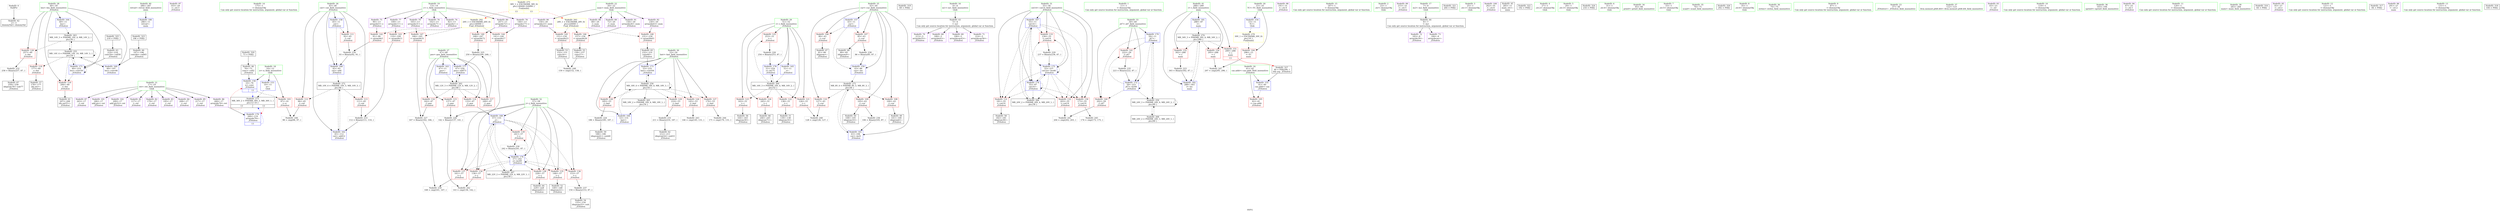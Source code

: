 digraph "SVFG" {
	label="SVFG";

	Node0x55ff92bdfe70 [shape=record,color=grey,label="{NodeID: 0\nNullPtr}"];
	Node0x55ff92bdfe70 -> Node0x55ff92c00ee0[style=solid];
	Node0x55ff92c1bf80 [shape=record,color=black,label="{NodeID: 263\nMR_14V_3 = PHI(MR_14V_4, MR_14V_2, )\npts\{50 \}\n}"];
	Node0x55ff92c1bf80 -> Node0x55ff92c06f10[style=dashed];
	Node0x55ff92c1bf80 -> Node0x55ff92c19780[style=dashed];
	Node0x55ff92c0a030 [shape=record,color=blue,label="{NodeID: 180\n286\<--11\nretval\<--\nmain\n}"];
	Node0x55ff92c01520 [shape=record,color=purple,label="{NodeID: 97\n103\<--29\n\<--.str.3\n_Z5Solvei\n}"];
	Node0x55ff92bff520 [shape=record,color=green,label="{NodeID: 14\n175\<--1\n\<--dummyObj\nCan only get source location for instruction, argument, global var or function.}"];
	Node0x55ff92c02080 [shape=record,color=red,label="{NodeID: 111\n92\<--45\n\<--cnt\n_Z5Solvei\n}"];
	Node0x55ff92c02080 -> Node0x55ff92c0e540[style=solid];
	Node0x55ff92c00260 [shape=record,color=green,label="{NodeID: 28\n49\<--50\nlen\<--len_field_insensitive\n_Z5Solvei\n}"];
	Node0x55ff92c00260 -> Node0x55ff92c06d70[style=solid];
	Node0x55ff92c00260 -> Node0x55ff92c06e40[style=solid];
	Node0x55ff92c00260 -> Node0x55ff92c06f10[style=solid];
	Node0x55ff92c00260 -> Node0x55ff92c09330[style=solid];
	Node0x55ff92c00260 -> Node0x55ff92c09740[style=solid];
	Node0x55ff92c00260 -> Node0x55ff92c098e0[style=solid];
	Node0x55ff92c07320 [shape=record,color=red,label="{NodeID: 125\n253\<--51\n\<--i\n_Z5Solvei\n}"];
	Node0x55ff92c07320 -> Node0x55ff92c0d940[style=solid];
	Node0x55ff92c00ee0 [shape=record,color=black,label="{NodeID: 42\n2\<--3\ndummyVal\<--dummyVal\n}"];
	Node0x55ff92c07e80 [shape=record,color=red,label="{NodeID: 139\n241\<--57\n\<--j\n_Z5Solvei\n}"];
	Node0x55ff92c07e80 -> Node0x55ff92c0df40[style=solid];
	Node0x55ff92c02af0 [shape=record,color=black,label="{NodeID: 56\n164\<--163\nidxprom30\<--\n_Z5Solvei\n}"];
	Node0x55ff92c2fe70 [shape=record,color=black,label="{NodeID: 319\n69 = PHI()\n}"];
	Node0x55ff92c0e840 [shape=record,color=grey,label="{NodeID: 236\n106 = Binary(105, 87, )\n}"];
	Node0x55ff92c0e840 -> Node0x55ff92c090c0[style=solid];
	Node0x55ff92c089e0 [shape=record,color=blue,label="{NodeID: 153\n10\<--11\nn\<--\nGlob }"];
	Node0x55ff92c089e0 -> Node0x55ff92c1f580[style=dashed];
	Node0x55ff92c03650 [shape=record,color=purple,label="{NodeID: 70\n213\<--5\narrayidx55\<--\n_Z5Solvei\n}"];
	Node0x55ff92c095a0 [shape=record,color=blue,label="{NodeID: 167\n55\<--11\ncnt14\<--\n_Z5Solvei\n}"];
	Node0x55ff92c095a0 -> Node0x55ff92c07730[style=dashed];
	Node0x55ff92c095a0 -> Node0x55ff92c07800[style=dashed];
	Node0x55ff92c095a0 -> Node0x55ff92c078d0[style=dashed];
	Node0x55ff92c095a0 -> Node0x55ff92c079a0[style=dashed];
	Node0x55ff92c095a0 -> Node0x55ff92c09b50[style=dashed];
	Node0x55ff92c095a0 -> Node0x55ff92c09c20[style=dashed];
	Node0x55ff92c095a0 -> Node0x55ff92c1ce80[style=dashed];
	Node0x55ff92c041b0 [shape=record,color=purple,label="{NodeID: 84\n208\<--17\n\<--ret\n_Z5Solvei\n}"];
	Node0x55ff92be00d0 [shape=record,color=green,label="{NodeID: 1\n11\<--1\n\<--dummyObj\nCan only get source location for instruction, argument, global var or function.}"];
	Node0x55ff92c1c480 [shape=record,color=black,label="{NodeID: 264\nMR_16V_3 = PHI(MR_16V_4, MR_16V_2, )\npts\{52 \}\n}"];
	Node0x55ff92c1c480 -> Node0x55ff92c06fe0[style=dashed];
	Node0x55ff92c1c480 -> Node0x55ff92c070b0[style=dashed];
	Node0x55ff92c1c480 -> Node0x55ff92c07180[style=dashed];
	Node0x55ff92c1c480 -> Node0x55ff92c07250[style=dashed];
	Node0x55ff92c1c480 -> Node0x55ff92c07320[style=dashed];
	Node0x55ff92c1c480 -> Node0x55ff92c09e90[style=dashed];
	Node0x55ff92c0a100 [shape=record,color=blue,label="{NodeID: 181\n288\<--87\ni\<--\nmain\n}"];
	Node0x55ff92c0a100 -> Node0x55ff92c1fa80[style=dashed];
	Node0x55ff92c015f0 [shape=record,color=purple,label="{NodeID: 98\n191\<--31\n\<--.str.4\n_Z5Solvei\n}"];
	Node0x55ff92bff620 [shape=record,color=green,label="{NodeID: 15\n187\<--1\n\<--dummyObj\nCan only get source location for instruction, argument, global var or function.}"];
	Node0x55ff92c02150 [shape=record,color=red,label="{NodeID: 112\n96\<--45\n\<--cnt\n_Z5Solvei\n}"];
	Node0x55ff92c02150 -> Node0x55ff92c0f740[style=solid];
	Node0x55ff92c00330 [shape=record,color=green,label="{NodeID: 29\n51\<--52\ni\<--i_field_insensitive\n_Z5Solvei\n}"];
	Node0x55ff92c00330 -> Node0x55ff92c06fe0[style=solid];
	Node0x55ff92c00330 -> Node0x55ff92c070b0[style=solid];
	Node0x55ff92c00330 -> Node0x55ff92c07180[style=solid];
	Node0x55ff92c00330 -> Node0x55ff92c07250[style=solid];
	Node0x55ff92c00330 -> Node0x55ff92c07320[style=solid];
	Node0x55ff92c00330 -> Node0x55ff92c09400[style=solid];
	Node0x55ff92c00330 -> Node0x55ff92c09e90[style=solid];
	Node0x55ff92c21900 [shape=record,color=yellow,style=double,label="{NodeID: 292\n26V_1 = ENCHI(MR_26V_0)\npts\{140000 \}\nFun[_Z5Solvei]}"];
	Node0x55ff92c21900 -> Node0x55ff92c080f0[style=dashed];
	Node0x55ff92c21900 -> Node0x55ff92c081c0[style=dashed];
	Node0x55ff92c21900 -> Node0x55ff92c08290[style=dashed];
	Node0x55ff92c21900 -> Node0x55ff92c08500[style=dashed];
	Node0x55ff92c21900 -> Node0x55ff92c086a0[style=dashed];
	Node0x55ff92c073f0 [shape=record,color=red,label="{NodeID: 126\n145\<--53\n\<--last\n_Z5Solvei\n}"];
	Node0x55ff92c073f0 -> Node0x55ff92c0f2c0[style=solid];
	Node0x55ff92c00fe0 [shape=record,color=black,label="{NodeID: 43\n5\<--4\n\<--m1\nCan only get source location for instruction, argument, global var or function.}"];
	Node0x55ff92c00fe0 -> Node0x55ff92c034b0[style=solid];
	Node0x55ff92c00fe0 -> Node0x55ff92c03580[style=solid];
	Node0x55ff92c00fe0 -> Node0x55ff92c03650[style=solid];
	Node0x55ff92c00fe0 -> Node0x55ff92c03720[style=solid];
	Node0x55ff92c0d4c0 [shape=record,color=grey,label="{NodeID: 223\n303 = Binary(302, 87, )\n}"];
	Node0x55ff92c0d4c0 -> Node0x55ff92c0a1d0[style=solid];
	Node0x55ff92c07f50 [shape=record,color=red,label="{NodeID: 140\n202\<--59\n\<--j47\n_Z5Solvei\n}"];
	Node0x55ff92c07f50 -> Node0x55ff92c0efc0[style=solid];
	Node0x55ff92c02bc0 [shape=record,color=black,label="{NodeID: 57\n178\<--177\nidx.ext\<--\n_Z5Solvei\n}"];
	Node0x55ff92c2ff70 [shape=record,color=black,label="{NodeID: 320\n73 = PHI()\n}"];
	Node0x55ff92c2ff70 -> Node0x55ff92c012b0[style=solid];
	Node0x55ff92c0e9c0 [shape=record,color=grey,label="{NodeID: 237\n154 = Binary(153, 87, )\n}"];
	Node0x55ff92c0e9c0 -> Node0x55ff92c02950[style=solid];
	Node0x55ff92c08ae0 [shape=record,color=blue,label="{NodeID: 154\n15\<--11\nTC\<--\nGlob }"];
	Node0x55ff92c08ae0 -> Node0x55ff92c20d70[style=dashed];
	Node0x55ff92c03720 [shape=record,color=purple,label="{NodeID: 71\n214\<--5\narraydecay56\<--\n_Z5Solvei\n}"];
	Node0x55ff92c09670 [shape=record,color=blue,label="{NodeID: 168\n57\<--133\nj\<--\n_Z5Solvei\n}"];
	Node0x55ff92c09670 -> Node0x55ff92c07a70[style=dashed];
	Node0x55ff92c09670 -> Node0x55ff92c07b40[style=dashed];
	Node0x55ff92c09670 -> Node0x55ff92c07c10[style=dashed];
	Node0x55ff92c09670 -> Node0x55ff92c07ce0[style=dashed];
	Node0x55ff92c09670 -> Node0x55ff92c07db0[style=dashed];
	Node0x55ff92c09670 -> Node0x55ff92c07e80[style=dashed];
	Node0x55ff92c09670 -> Node0x55ff92c09cf0[style=dashed];
	Node0x55ff92c09670 -> Node0x55ff92c1d380[style=dashed];
	Node0x55ff92c04280 [shape=record,color=purple,label="{NodeID: 85\n217\<--17\n\<--ret\n_Z5Solvei\n}"];
	Node0x55ff92be30a0 [shape=record,color=green,label="{NodeID: 2\n23\<--1\n.str\<--dummyObj\nGlob }"];
	Node0x55ff92c1c980 [shape=record,color=black,label="{NodeID: 265\nMR_18V_2 = PHI(MR_18V_4, MR_18V_1, )\npts\{54 \}\n}"];
	Node0x55ff92c1c980 -> Node0x55ff92c094d0[style=dashed];
	Node0x55ff92c0a1d0 [shape=record,color=blue,label="{NodeID: 182\n288\<--303\ni\<--inc\nmain\n}"];
	Node0x55ff92c0a1d0 -> Node0x55ff92c1fa80[style=dashed];
	Node0x55ff92c016c0 [shape=record,color=purple,label="{NodeID: 99\n215\<--33\n\<--.str.5\n_Z5Solvei\n}"];
	Node0x55ff92bff720 [shape=record,color=green,label="{NodeID: 16\n4\<--6\nm1\<--m1_field_insensitive\nGlob }"];
	Node0x55ff92bff720 -> Node0x55ff92c00fe0[style=solid];
	Node0x55ff92c20d70 [shape=record,color=yellow,style=double,label="{NodeID: 279\n30V_1 = ENCHI(MR_30V_0)\npts\{16 \}\nFun[main]}"];
	Node0x55ff92c20d70 -> Node0x55ff92c01ad0[style=dashed];
	Node0x55ff92c02220 [shape=record,color=red,label="{NodeID: 113\n111\<--45\n\<--cnt\n_Z5Solvei\n}"];
	Node0x55ff92c02220 -> Node0x55ff92c0e3c0[style=solid];
	Node0x55ff92c00400 [shape=record,color=green,label="{NodeID: 30\n53\<--54\nlast\<--last_field_insensitive\n_Z5Solvei\n}"];
	Node0x55ff92c00400 -> Node0x55ff92c073f0[style=solid];
	Node0x55ff92c00400 -> Node0x55ff92c074c0[style=solid];
	Node0x55ff92c00400 -> Node0x55ff92c07590[style=solid];
	Node0x55ff92c00400 -> Node0x55ff92c07660[style=solid];
	Node0x55ff92c00400 -> Node0x55ff92c094d0[style=solid];
	Node0x55ff92c00400 -> Node0x55ff92c09a80[style=solid];
	Node0x55ff92c219e0 [shape=record,color=yellow,style=double,label="{NodeID: 293\n28V_1 = ENCHI(MR_28V_0)\npts\{220000 \}\nFun[_Z5Solvei]}"];
	Node0x55ff92c219e0 -> Node0x55ff92c08360[style=dashed];
	Node0x55ff92c219e0 -> Node0x55ff92c08430[style=dashed];
	Node0x55ff92c219e0 -> Node0x55ff92c085d0[style=dashed];
	Node0x55ff92c074c0 [shape=record,color=red,label="{NodeID: 127\n170\<--53\n\<--last\n_Z5Solvei\n}"];
	Node0x55ff92c074c0 -> Node0x55ff92c0f440[style=solid];
	Node0x55ff92c010e0 [shape=record,color=black,label="{NodeID: 44\n8\<--7\n\<--m2\nCan only get source location for instruction, argument, global var or function.}"];
	Node0x55ff92c010e0 -> Node0x55ff92c037f0[style=solid];
	Node0x55ff92c010e0 -> Node0x55ff92c038c0[style=solid];
	Node0x55ff92c0d640 [shape=record,color=grey,label="{NodeID: 224\n186 = Binary(185, 187, )\n}"];
	Node0x55ff92c0d640 -> Node0x55ff92c02d60[style=solid];
	Node0x55ff92c08020 [shape=record,color=red,label="{NodeID: 141\n222\<--59\n\<--j47\n_Z5Solvei\n}"];
	Node0x55ff92c08020 -> Node0x55ff92c0e6c0[style=solid];
	Node0x55ff92c02c90 [shape=record,color=black,label="{NodeID: 58\n182\<--181\nidxprom38\<--\n_Z5Solvei\n}"];
	Node0x55ff92c300d0 [shape=record,color=black,label="{NodeID: 321\n264 = PHI()\n}"];
	Node0x55ff92c0eb40 [shape=record,color=grey,label="{NodeID: 238\n86 = Binary(85, 87, )\n}"];
	Node0x55ff92c0eb40 -> Node0x55ff92c08f20[style=solid];
	Node0x55ff92c08be0 [shape=record,color=blue,label="{NodeID: 155\n41\<--40\ncas.addr\<--cas\n_Z5Solvei\n}"];
	Node0x55ff92c08be0 -> Node0x55ff92c01ba0[style=dashed];
	Node0x55ff92c037f0 [shape=record,color=purple,label="{NodeID: 72\n183\<--8\narrayidx39\<--\n_Z5Solvei\n}"];
	Node0x55ff92c09740 [shape=record,color=blue,label="{NodeID: 169\n49\<--197\nlen\<--conv46\n_Z5Solvei\n}"];
	Node0x55ff92c09740 -> Node0x55ff92c19780[style=dashed];
	Node0x55ff92c04350 [shape=record,color=purple,label="{NodeID: 86\n260\<--17\narrayidx79\<--ret\n_Z5Solvei\n}"];
	Node0x55ff92c04350 -> Node0x55ff92c09f60[style=solid];
	Node0x55ff92be3130 [shape=record,color=green,label="{NodeID: 3\n25\<--1\n.str.1\<--dummyObj\nGlob }"];
	Node0x55ff92c1ce80 [shape=record,color=black,label="{NodeID: 266\nMR_20V_2 = PHI(MR_20V_4, MR_20V_1, )\npts\{56 \}\n}"];
	Node0x55ff92c1ce80 -> Node0x55ff92c095a0[style=dashed];
	Node0x55ff92c01790 [shape=record,color=purple,label="{NodeID: 100\n262\<--35\n\<--.str.6\n_Z5Solvei\n}"];
	Node0x55ff92bff820 [shape=record,color=green,label="{NodeID: 17\n7\<--9\nm2\<--m2_field_insensitive\nGlob }"];
	Node0x55ff92bff820 -> Node0x55ff92c010e0[style=solid];
	Node0x55ff92c022f0 [shape=record,color=red,label="{NodeID: 114\n133\<--47\n\<--pos\n_Z5Solvei\n}"];
	Node0x55ff92c022f0 -> Node0x55ff92c09670[style=solid];
	Node0x55ff92c004d0 [shape=record,color=green,label="{NodeID: 31\n55\<--56\ncnt14\<--cnt14_field_insensitive\n_Z5Solvei\n}"];
	Node0x55ff92c004d0 -> Node0x55ff92c07730[style=solid];
	Node0x55ff92c004d0 -> Node0x55ff92c07800[style=solid];
	Node0x55ff92c004d0 -> Node0x55ff92c078d0[style=solid];
	Node0x55ff92c004d0 -> Node0x55ff92c079a0[style=solid];
	Node0x55ff92c004d0 -> Node0x55ff92c095a0[style=solid];
	Node0x55ff92c004d0 -> Node0x55ff92c09b50[style=solid];
	Node0x55ff92c004d0 -> Node0x55ff92c09c20[style=solid];
	Node0x55ff92c07590 [shape=record,color=red,label="{NodeID: 128\n185\<--53\n\<--last\n_Z5Solvei\n}"];
	Node0x55ff92c07590 -> Node0x55ff92c0d640[style=solid];
	Node0x55ff92c011e0 [shape=record,color=black,label="{NodeID: 45\n285\<--11\nmain_ret\<--\nmain\n}"];
	Node0x55ff92c0d7c0 [shape=record,color=grey,label="{NodeID: 225\n250 = Binary(249, 248, )\n}"];
	Node0x55ff92c0d7c0 -> Node0x55ff92c09dc0[style=solid];
	Node0x55ff92c080f0 [shape=record,color=red,label="{NodeID: 142\n91\<--90\n\<--arrayidx5\n_Z5Solvei\n}"];
	Node0x55ff92c080f0 -> Node0x55ff92c0e540[style=solid];
	Node0x55ff92c02d60 [shape=record,color=black,label="{NodeID: 59\n188\<--186\nidxprom41\<--sub40\n_Z5Solvei\n}"];
	Node0x55ff92c301a0 [shape=record,color=black,label="{NodeID: 322\n192 = PHI()\n}"];
	Node0x55ff92c0ecc0 [shape=record,color=grey,label="{NodeID: 239\n168 = cmp(161, 167, )\n}"];
	Node0x55ff92c08cb0 [shape=record,color=blue,label="{NodeID: 156\n10\<--76\nn\<--conv\n_Z5Solvei\n|{|<s1>13}}"];
	Node0x55ff92c08cb0 -> Node0x55ff92c01a00[style=dashed];
	Node0x55ff92c08cb0:s1 -> Node0x55ff92c1f580[style=dashed,color=blue];
	Node0x55ff92c038c0 [shape=record,color=purple,label="{NodeID: 73\n184\<--8\narraydecay\<--\n_Z5Solvei\n}"];
	Node0x55ff92c09810 [shape=record,color=blue,label="{NodeID: 170\n59\<--11\nj47\<--\n_Z5Solvei\n}"];
	Node0x55ff92c09810 -> Node0x55ff92c07f50[style=dashed];
	Node0x55ff92c09810 -> Node0x55ff92c08020[style=dashed];
	Node0x55ff92c09810 -> Node0x55ff92c099b0[style=dashed];
	Node0x55ff92c09810 -> Node0x55ff92c1ab80[style=dashed];
	Node0x55ff92c04420 [shape=record,color=purple,label="{NodeID: 87\n263\<--17\n\<--ret\n_Z5Solvei\n}"];
	Node0x55ff92bef220 [shape=record,color=green,label="{NodeID: 4\n27\<--1\n.str.2\<--dummyObj\nGlob }"];
	Node0x55ff92c1d380 [shape=record,color=black,label="{NodeID: 267\nMR_22V_2 = PHI(MR_22V_4, MR_22V_1, )\npts\{58 \}\n}"];
	Node0x55ff92c1d380 -> Node0x55ff92c09670[style=dashed];
	Node0x55ff92c01860 [shape=record,color=purple,label="{NodeID: 101\n180\<--17\nadd.ptr\<--ret\n_Z5Solvei\n}"];
	Node0x55ff92bff920 [shape=record,color=green,label="{NodeID: 18\n10\<--12\nn\<--n_field_insensitive\nGlob }"];
	Node0x55ff92bff920 -> Node0x55ff92c01a00[style=solid];
	Node0x55ff92bff920 -> Node0x55ff92c089e0[style=solid];
	Node0x55ff92bff920 -> Node0x55ff92c08cb0[style=solid];
	Node0x55ff92c023c0 [shape=record,color=red,label="{NodeID: 115\n137\<--47\n\<--pos\n_Z5Solvei\n}"];
	Node0x55ff92c023c0 -> Node0x55ff92c0dc40[style=solid];
	Node0x55ff92c005a0 [shape=record,color=green,label="{NodeID: 32\n57\<--58\nj\<--j_field_insensitive\n_Z5Solvei\n}"];
	Node0x55ff92c005a0 -> Node0x55ff92c07a70[style=solid];
	Node0x55ff92c005a0 -> Node0x55ff92c07b40[style=solid];
	Node0x55ff92c005a0 -> Node0x55ff92c07c10[style=solid];
	Node0x55ff92c005a0 -> Node0x55ff92c07ce0[style=solid];
	Node0x55ff92c005a0 -> Node0x55ff92c07db0[style=solid];
	Node0x55ff92c005a0 -> Node0x55ff92c07e80[style=solid];
	Node0x55ff92c005a0 -> Node0x55ff92c09670[style=solid];
	Node0x55ff92c005a0 -> Node0x55ff92c09cf0[style=solid];
	Node0x55ff92c07660 [shape=record,color=red,label="{NodeID: 129\n210\<--53\n\<--last\n_Z5Solvei\n}"];
	Node0x55ff92c07660 -> Node0x55ff92c0e0c0[style=solid];
	Node0x55ff92c012b0 [shape=record,color=black,label="{NodeID: 46\n76\<--73\nconv\<--call2\n_Z5Solvei\n}"];
	Node0x55ff92c012b0 -> Node0x55ff92c08cb0[style=solid];
	Node0x55ff92c0d940 [shape=record,color=grey,label="{NodeID: 226\n254 = Binary(253, 87, )\n}"];
	Node0x55ff92c0d940 -> Node0x55ff92c09e90[style=solid];
	Node0x55ff92c081c0 [shape=record,color=red,label="{NodeID: 143\n110\<--109\n\<--arrayidx11\n_Z5Solvei\n}"];
	Node0x55ff92c081c0 -> Node0x55ff92c0e3c0[style=solid];
	Node0x55ff92c02e30 [shape=record,color=black,label="{NodeID: 60\n197\<--196\nconv46\<--call45\n_Z5Solvei\n}"];
	Node0x55ff92c02e30 -> Node0x55ff92c09740[style=solid];
	Node0x55ff92c30270 [shape=record,color=black,label="{NodeID: 323\n196 = PHI()\n}"];
	Node0x55ff92c30270 -> Node0x55ff92c02e30[style=solid];
	Node0x55ff92c0ee40 [shape=record,color=grey,label="{NodeID: 240\n128 = cmp(126, 127, )\n}"];
	Node0x55ff92c08d80 [shape=record,color=blue,label="{NodeID: 157\n43\<--11\ncur\<--\n_Z5Solvei\n}"];
	Node0x55ff92c08d80 -> Node0x55ff92c01c70[style=dashed];
	Node0x55ff92c08d80 -> Node0x55ff92c01d40[style=dashed];
	Node0x55ff92c08d80 -> Node0x55ff92c08f20[style=dashed];
	Node0x55ff92c03990 [shape=record,color=purple,label="{NodeID: 74\n82\<--13\narrayidx\<--c\n_Z5Solvei\n}"];
	Node0x55ff92c098e0 [shape=record,color=blue,label="{NodeID: 171\n49\<--219\nlen\<--conv59\n_Z5Solvei\n}"];
	Node0x55ff92c098e0 -> Node0x55ff92c06e40[style=dashed];
	Node0x55ff92c098e0 -> Node0x55ff92c098e0[style=dashed];
	Node0x55ff92c098e0 -> Node0x55ff92c19780[style=dashed];
	Node0x55ff92c044f0 [shape=record,color=purple,label="{NodeID: 88\n68\<--20\n\<--num\n_Z5Solvei\n}"];
	Node0x55ff92bef2b0 [shape=record,color=green,label="{NodeID: 5\n29\<--1\n.str.3\<--dummyObj\nGlob }"];
	Node0x55ff92c1d880 [shape=record,color=black,label="{NodeID: 268\nMR_24V_2 = PHI(MR_24V_3, MR_24V_1, )\npts\{60 \}\n}"];
	Node0x55ff92c1d880 -> Node0x55ff92c1ab80[style=dashed];
	Node0x55ff92c01930 [shape=record,color=purple,label="{NodeID: 102\n209\<--17\nadd.ptr52\<--ret\n_Z5Solvei\n}"];
	Node0x55ff92bffa20 [shape=record,color=green,label="{NodeID: 19\n13\<--14\nc\<--c_field_insensitive\nGlob }"];
	Node0x55ff92bffa20 -> Node0x55ff92c03990[style=solid];
	Node0x55ff92bffa20 -> Node0x55ff92c03a60[style=solid];
	Node0x55ff92bffa20 -> Node0x55ff92c03b30[style=solid];
	Node0x55ff92bffa20 -> Node0x55ff92c03c00[style=solid];
	Node0x55ff92bffa20 -> Node0x55ff92c03cd0[style=solid];
	Node0x55ff92bffa20 -> Node0x55ff92c03da0[style=solid];
	Node0x55ff92bffa20 -> Node0x55ff92c03e70[style=solid];
	Node0x55ff92c06bd0 [shape=record,color=red,label="{NodeID: 116\n162\<--47\n\<--pos\n_Z5Solvei\n}"];
	Node0x55ff92c06bd0 -> Node0x55ff92c0dac0[style=solid];
	Node0x55ff92c00670 [shape=record,color=green,label="{NodeID: 33\n59\<--60\nj47\<--j47_field_insensitive\n_Z5Solvei\n}"];
	Node0x55ff92c00670 -> Node0x55ff92c07f50[style=solid];
	Node0x55ff92c00670 -> Node0x55ff92c08020[style=solid];
	Node0x55ff92c00670 -> Node0x55ff92c09810[style=solid];
	Node0x55ff92c00670 -> Node0x55ff92c099b0[style=solid];
	Node0x55ff92c07730 [shape=record,color=red,label="{NodeID: 130\n173\<--55\n\<--cnt14\n_Z5Solvei\n}"];
	Node0x55ff92c07730 -> Node0x55ff92c0f5c0[style=solid];
	Node0x55ff92c01380 [shape=record,color=black,label="{NodeID: 47\n81\<--80\nidxprom\<--\n_Z5Solvei\n}"];
	Node0x55ff92c0dac0 [shape=record,color=grey,label="{NodeID: 227\n167 = Binary(162, 166, )\n}"];
	Node0x55ff92c0dac0 -> Node0x55ff92c0ecc0[style=solid];
	Node0x55ff92c08290 [shape=record,color=red,label="{NodeID: 144\n141\<--140\n\<--arrayidx17\n_Z5Solvei\n}"];
	Node0x55ff92c08290 -> Node0x55ff92c0dc40[style=solid];
	Node0x55ff92c02f00 [shape=record,color=black,label="{NodeID: 61\n207\<--206\nidx.ext51\<--\n_Z5Solvei\n}"];
	Node0x55ff92c303d0 [shape=record,color=black,label="{NodeID: 324\n216 = PHI()\n}"];
	Node0x55ff92c0efc0 [shape=record,color=grey,label="{NodeID: 241\n204 = cmp(202, 203, )\n}"];
	Node0x55ff92c08e50 [shape=record,color=blue,label="{NodeID: 158\n45\<--11\ncnt\<--\n_Z5Solvei\n}"];
	Node0x55ff92c08e50 -> Node0x55ff92c02080[style=dashed];
	Node0x55ff92c08e50 -> Node0x55ff92c08ff0[style=dashed];
	Node0x55ff92c03a60 [shape=record,color=purple,label="{NodeID: 75\n90\<--13\narrayidx5\<--c\n_Z5Solvei\n}"];
	Node0x55ff92c03a60 -> Node0x55ff92c080f0[style=solid];
	Node0x55ff92c19780 [shape=record,color=black,label="{NodeID: 255\nMR_14V_4 = PHI(MR_14V_10, MR_14V_3, )\npts\{50 \}\n}"];
	Node0x55ff92c19780 -> Node0x55ff92c06d70[style=dashed];
	Node0x55ff92c19780 -> Node0x55ff92c06e40[style=dashed];
	Node0x55ff92c19780 -> Node0x55ff92c09740[style=dashed];
	Node0x55ff92c19780 -> Node0x55ff92c098e0[style=dashed];
	Node0x55ff92c19780 -> Node0x55ff92c19780[style=dashed];
	Node0x55ff92c19780 -> Node0x55ff92c1bf80[style=dashed];
	Node0x55ff92c099b0 [shape=record,color=blue,label="{NodeID: 172\n59\<--223\nj47\<--inc60\n_Z5Solvei\n}"];
	Node0x55ff92c099b0 -> Node0x55ff92c07f50[style=dashed];
	Node0x55ff92c099b0 -> Node0x55ff92c08020[style=dashed];
	Node0x55ff92c099b0 -> Node0x55ff92c099b0[style=dashed];
	Node0x55ff92c099b0 -> Node0x55ff92c1ab80[style=dashed];
	Node0x55ff92c045c0 [shape=record,color=purple,label="{NodeID: 89\n72\<--20\n\<--num\n_Z5Solvei\n}"];
	Node0x55ff92bef340 [shape=record,color=green,label="{NodeID: 6\n31\<--1\n.str.4\<--dummyObj\nGlob }"];
	Node0x55ff92c01a00 [shape=record,color=red,label="{NodeID: 103\n97\<--10\n\<--n\n_Z5Solvei\n}"];
	Node0x55ff92c01a00 -> Node0x55ff92c0f740[style=solid];
	Node0x55ff92bffb20 [shape=record,color=green,label="{NodeID: 20\n15\<--16\nTC\<--TC_field_insensitive\nGlob }"];
	Node0x55ff92bffb20 -> Node0x55ff92c01ad0[style=solid];
	Node0x55ff92bffb20 -> Node0x55ff92c08ae0[style=solid];
	Node0x55ff92c06ca0 [shape=record,color=red,label="{NodeID: 117\n249\<--47\n\<--pos\n_Z5Solvei\n}"];
	Node0x55ff92c06ca0 -> Node0x55ff92c0d7c0[style=solid];
	Node0x55ff92c00740 [shape=record,color=green,label="{NodeID: 34\n65\<--66\nprintf\<--printf_field_insensitive\n}"];
	Node0x55ff92c07800 [shape=record,color=red,label="{NodeID: 131\n181\<--55\n\<--cnt14\n_Z5Solvei\n}"];
	Node0x55ff92c07800 -> Node0x55ff92c02c90[style=solid];
	Node0x55ff92c02470 [shape=record,color=black,label="{NodeID: 48\n89\<--85\nidxprom4\<--\n_Z5Solvei\n}"];
	Node0x55ff92c0dc40 [shape=record,color=grey,label="{NodeID: 228\n142 = Binary(137, 141, )\n}"];
	Node0x55ff92c0dc40 -> Node0x55ff92c0f140[style=solid];
	Node0x55ff92c08360 [shape=record,color=red,label="{NodeID: 145\n151\<--150\n\<--arrayidx23\n_Z5Solvei\n}"];
	Node0x55ff92c08360 -> Node0x55ff92c02880[style=solid];
	Node0x55ff92c02fd0 [shape=record,color=black,label="{NodeID: 62\n212\<--211\nidxprom54\<--sub53\n_Z5Solvei\n}"];
	Node0x55ff92c304a0 [shape=record,color=black,label="{NodeID: 325\n218 = PHI()\n}"];
	Node0x55ff92c304a0 -> Node0x55ff92c030a0[style=solid];
	Node0x55ff92c0f140 [shape=record,color=grey,label="{NodeID: 242\n143 = cmp(136, 142, )\n}"];
	Node0x55ff92c08f20 [shape=record,color=blue,label="{NodeID: 159\n43\<--86\ncur\<--inc\n_Z5Solvei\n}"];
	Node0x55ff92c08f20 -> Node0x55ff92c1eb80[style=dashed];
	Node0x55ff92c03b30 [shape=record,color=purple,label="{NodeID: 76\n102\<--13\narrayidx7\<--c\n_Z5Solvei\n}"];
	Node0x55ff92c19c80 [shape=record,color=black,label="{NodeID: 256\nMR_18V_4 = PHI(MR_18V_6, MR_18V_3, )\npts\{54 \}\n}"];
	Node0x55ff92c19c80 -> Node0x55ff92c073f0[style=dashed];
	Node0x55ff92c19c80 -> Node0x55ff92c074c0[style=dashed];
	Node0x55ff92c19c80 -> Node0x55ff92c07590[style=dashed];
	Node0x55ff92c19c80 -> Node0x55ff92c07660[style=dashed];
	Node0x55ff92c19c80 -> Node0x55ff92c09a80[style=dashed];
	Node0x55ff92c19c80 -> Node0x55ff92c19c80[style=dashed];
	Node0x55ff92c19c80 -> Node0x55ff92c1c980[style=dashed];
	Node0x55ff92c09a80 [shape=record,color=blue,label="{NodeID: 173\n53\<--232\nlast\<--conv64\n_Z5Solvei\n}"];
	Node0x55ff92c09a80 -> Node0x55ff92c19c80[style=dashed];
	Node0x55ff92c04690 [shape=record,color=purple,label="{NodeID: 90\n150\<--20\narrayidx23\<--num\n_Z5Solvei\n}"];
	Node0x55ff92c04690 -> Node0x55ff92c08360[style=solid];
	Node0x55ff92be3790 [shape=record,color=green,label="{NodeID: 7\n33\<--1\n.str.5\<--dummyObj\nGlob }"];
	Node0x55ff92c01ad0 [shape=record,color=red,label="{NodeID: 104\n296\<--15\n\<--TC\nmain\n}"];
	Node0x55ff92c01ad0 -> Node0x55ff92c0f8c0[style=solid];
	Node0x55ff92bffc20 [shape=record,color=green,label="{NodeID: 21\n17\<--19\nret\<--ret_field_insensitive\nGlob }"];
	Node0x55ff92bffc20 -> Node0x55ff92c03f40[style=solid];
	Node0x55ff92bffc20 -> Node0x55ff92c04010[style=solid];
	Node0x55ff92bffc20 -> Node0x55ff92c040e0[style=solid];
	Node0x55ff92bffc20 -> Node0x55ff92c041b0[style=solid];
	Node0x55ff92bffc20 -> Node0x55ff92c04280[style=solid];
	Node0x55ff92bffc20 -> Node0x55ff92c04350[style=solid];
	Node0x55ff92bffc20 -> Node0x55ff92c04420[style=solid];
	Node0x55ff92bffc20 -> Node0x55ff92c01860[style=solid];
	Node0x55ff92bffc20 -> Node0x55ff92c01930[style=solid];
	Node0x55ff92c06d70 [shape=record,color=red,label="{NodeID: 118\n177\<--49\n\<--len\n_Z5Solvei\n}"];
	Node0x55ff92c06d70 -> Node0x55ff92c02bc0[style=solid];
	Node0x55ff92c00840 [shape=record,color=green,label="{NodeID: 35\n70\<--71\nscanf\<--scanf_field_insensitive\n}"];
	Node0x55ff92c078d0 [shape=record,color=red,label="{NodeID: 132\n203\<--55\n\<--cnt14\n_Z5Solvei\n}"];
	Node0x55ff92c078d0 -> Node0x55ff92c0efc0[style=solid];
	Node0x55ff92c02540 [shape=record,color=black,label="{NodeID: 49\n101\<--100\nidxprom6\<--\n_Z5Solvei\n}"];
	Node0x55ff92c0ddc0 [shape=record,color=grey,label="{NodeID: 229\n237 = Binary(236, 87, )\n}"];
	Node0x55ff92c0ddc0 -> Node0x55ff92c09c20[style=solid];
	Node0x55ff92c08430 [shape=record,color=red,label="{NodeID: 146\n157\<--156\n\<--arrayidx26\n_Z5Solvei\n}"];
	Node0x55ff92c08430 -> Node0x55ff92c02a20[style=solid];
	Node0x55ff92c030a0 [shape=record,color=black,label="{NodeID: 63\n219\<--218\nconv59\<--call58\n_Z5Solvei\n}"];
	Node0x55ff92c030a0 -> Node0x55ff92c098e0[style=solid];
	Node0x55ff92c305d0 [shape=record,color=black,label="{NodeID: 326\n292 = PHI()\n}"];
	Node0x55ff92c0f2c0 [shape=record,color=grey,label="{NodeID: 243\n146 = cmp(145, 131, )\n}"];
	Node0x55ff92c08ff0 [shape=record,color=blue,label="{NodeID: 160\n45\<--93\ncnt\<--add\n_Z5Solvei\n}"];
	Node0x55ff92c08ff0 -> Node0x55ff92c1f080[style=dashed];
	Node0x55ff92c03c00 [shape=record,color=purple,label="{NodeID: 77\n109\<--13\narrayidx11\<--c\n_Z5Solvei\n}"];
	Node0x55ff92c03c00 -> Node0x55ff92c081c0[style=solid];
	Node0x55ff92c09b50 [shape=record,color=blue,label="{NodeID: 174\n55\<--87\ncnt14\<--\n_Z5Solvei\n}"];
	Node0x55ff92c09b50 -> Node0x55ff92c07730[style=dashed];
	Node0x55ff92c09b50 -> Node0x55ff92c07800[style=dashed];
	Node0x55ff92c09b50 -> Node0x55ff92c078d0[style=dashed];
	Node0x55ff92c09b50 -> Node0x55ff92c079a0[style=dashed];
	Node0x55ff92c09b50 -> Node0x55ff92c09b50[style=dashed];
	Node0x55ff92c09b50 -> Node0x55ff92c09c20[style=dashed];
	Node0x55ff92c09b50 -> Node0x55ff92c1ce80[style=dashed];
	Node0x55ff92c04760 [shape=record,color=purple,label="{NodeID: 91\n156\<--20\narrayidx26\<--num\n_Z5Solvei\n}"];
	Node0x55ff92c04760 -> Node0x55ff92c08430[style=solid];
	Node0x55ff92be3850 [shape=record,color=green,label="{NodeID: 8\n35\<--1\n.str.6\<--dummyObj\nGlob }"];
	Node0x55ff92c1eb80 [shape=record,color=black,label="{NodeID: 271\nMR_8V_4 = PHI(MR_8V_5, MR_8V_3, )\npts\{44 \}\n}"];
	Node0x55ff92c1eb80 -> Node0x55ff92c01e10[style=dashed];
	Node0x55ff92c1eb80 -> Node0x55ff92c01ee0[style=dashed];
	Node0x55ff92c1eb80 -> Node0x55ff92c01fb0[style=dashed];
	Node0x55ff92c1eb80 -> Node0x55ff92c090c0[style=dashed];
	Node0x55ff92c01ba0 [shape=record,color=red,label="{NodeID: 105\n62\<--41\n\<--cas.addr\n_Z5Solvei\n}"];
	Node0x55ff92bffd20 [shape=record,color=green,label="{NodeID: 22\n20\<--22\nnum\<--num_field_insensitive\nGlob }"];
	Node0x55ff92bffd20 -> Node0x55ff92c044f0[style=solid];
	Node0x55ff92bffd20 -> Node0x55ff92c045c0[style=solid];
	Node0x55ff92bffd20 -> Node0x55ff92c04690[style=solid];
	Node0x55ff92bffd20 -> Node0x55ff92c04760[style=solid];
	Node0x55ff92bffd20 -> Node0x55ff92c04830[style=solid];
	Node0x55ff92c06e40 [shape=record,color=red,label="{NodeID: 119\n206\<--49\n\<--len\n_Z5Solvei\n}"];
	Node0x55ff92c06e40 -> Node0x55ff92c02f00[style=solid];
	Node0x55ff92c00940 [shape=record,color=green,label="{NodeID: 36\n74\<--75\nstrlen\<--strlen_field_insensitive\n}"];
	Node0x55ff92c079a0 [shape=record,color=red,label="{NodeID: 133\n236\<--55\n\<--cnt14\n_Z5Solvei\n}"];
	Node0x55ff92c079a0 -> Node0x55ff92c0ddc0[style=solid];
	Node0x55ff92c02610 [shape=record,color=black,label="{NodeID: 50\n108\<--105\nidxprom10\<--\n_Z5Solvei\n}"];
	Node0x55ff92c0df40 [shape=record,color=grey,label="{NodeID: 230\n242 = Binary(241, 87, )\n}"];
	Node0x55ff92c0df40 -> Node0x55ff92c09cf0[style=solid];
	Node0x55ff92c08500 [shape=record,color=red,label="{NodeID: 147\n166\<--165\n\<--arrayidx31\n_Z5Solvei\n}"];
	Node0x55ff92c08500 -> Node0x55ff92c0dac0[style=solid];
	Node0x55ff92c03170 [shape=record,color=black,label="{NodeID: 64\n229\<--228\nidxprom62\<--\n_Z5Solvei\n}"];
	Node0x55ff92c306a0 [shape=record,color=black,label="{NodeID: 327\n40 = PHI(299, )\n0th arg _Z5Solvei }"];
	Node0x55ff92c306a0 -> Node0x55ff92c08be0[style=solid];
	Node0x55ff92c0f440 [shape=record,color=grey,label="{NodeID: 244\n171 = cmp(170, 131, )\n}"];
	Node0x55ff92c090c0 [shape=record,color=blue,label="{NodeID: 161\n43\<--106\ncur\<--inc9\n_Z5Solvei\n}"];
	Node0x55ff92c090c0 -> Node0x55ff92c1eb80[style=dashed];
	Node0x55ff92c03cd0 [shape=record,color=purple,label="{NodeID: 78\n140\<--13\narrayidx17\<--c\n_Z5Solvei\n}"];
	Node0x55ff92c03cd0 -> Node0x55ff92c08290[style=solid];
	Node0x55ff92c09c20 [shape=record,color=blue,label="{NodeID: 175\n55\<--237\ncnt14\<--inc66\n_Z5Solvei\n}"];
	Node0x55ff92c09c20 -> Node0x55ff92c07730[style=dashed];
	Node0x55ff92c09c20 -> Node0x55ff92c07800[style=dashed];
	Node0x55ff92c09c20 -> Node0x55ff92c078d0[style=dashed];
	Node0x55ff92c09c20 -> Node0x55ff92c079a0[style=dashed];
	Node0x55ff92c09c20 -> Node0x55ff92c09b50[style=dashed];
	Node0x55ff92c09c20 -> Node0x55ff92c09c20[style=dashed];
	Node0x55ff92c09c20 -> Node0x55ff92c1ce80[style=dashed];
	Node0x55ff92c04830 [shape=record,color=purple,label="{NodeID: 92\n230\<--20\narrayidx63\<--num\n_Z5Solvei\n}"];
	Node0x55ff92c04830 -> Node0x55ff92c085d0[style=solid];
	Node0x55ff92be3910 [shape=record,color=green,label="{NodeID: 9\n87\<--1\n\<--dummyObj\nCan only get source location for instruction, argument, global var or function.}"];
	Node0x55ff92c1f080 [shape=record,color=black,label="{NodeID: 272\nMR_10V_4 = PHI(MR_10V_5, MR_10V_3, )\npts\{46 \}\n}"];
	Node0x55ff92c1f080 -> Node0x55ff92c02150[style=dashed];
	Node0x55ff92c1f080 -> Node0x55ff92c02220[style=dashed];
	Node0x55ff92c1f080 -> Node0x55ff92c09190[style=dashed];
	Node0x55ff92c01c70 [shape=record,color=red,label="{NodeID: 106\n80\<--43\n\<--cur\n_Z5Solvei\n}"];
	Node0x55ff92c01c70 -> Node0x55ff92c01380[style=solid];
	Node0x55ff92bffe20 [shape=record,color=green,label="{NodeID: 23\n37\<--38\n_Z5Solvei\<--_Z5Solvei_field_insensitive\n}"];
	Node0x55ff92c06f10 [shape=record,color=red,label="{NodeID: 120\n257\<--49\n\<--len\n_Z5Solvei\n}"];
	Node0x55ff92c06f10 -> Node0x55ff92c0e240[style=solid];
	Node0x55ff92c00a40 [shape=record,color=green,label="{NodeID: 37\n122\<--123\nllvm.memset.p0i8.i64\<--llvm.memset.p0i8.i64_field_insensitive\n}"];
	Node0x55ff92c07a70 [shape=record,color=red,label="{NodeID: 134\n136\<--57\n\<--j\n_Z5Solvei\n}"];
	Node0x55ff92c07a70 -> Node0x55ff92c0f140[style=solid];
	Node0x55ff92c026e0 [shape=record,color=black,label="{NodeID: 51\n139\<--138\nidxprom16\<--\n_Z5Solvei\n}"];
	Node0x55ff92c0e0c0 [shape=record,color=grey,label="{NodeID: 231\n211 = Binary(210, 187, )\n}"];
	Node0x55ff92c0e0c0 -> Node0x55ff92c02fd0[style=solid];
	Node0x55ff92c085d0 [shape=record,color=red,label="{NodeID: 148\n231\<--230\n\<--arrayidx63\n_Z5Solvei\n}"];
	Node0x55ff92c085d0 -> Node0x55ff92c03240[style=solid];
	Node0x55ff92c03240 [shape=record,color=black,label="{NodeID: 65\n232\<--231\nconv64\<--\n_Z5Solvei\n}"];
	Node0x55ff92c03240 -> Node0x55ff92c09a80[style=solid];
	Node0x55ff92c0f5c0 [shape=record,color=grey,label="{NodeID: 245\n174 = cmp(173, 175, )\n}"];
	Node0x55ff92c09190 [shape=record,color=blue,label="{NodeID: 162\n45\<--112\ncnt\<--add12\n_Z5Solvei\n}"];
	Node0x55ff92c09190 -> Node0x55ff92c1f080[style=dashed];
	Node0x55ff92c03da0 [shape=record,color=purple,label="{NodeID: 79\n165\<--13\narrayidx31\<--c\n_Z5Solvei\n}"];
	Node0x55ff92c03da0 -> Node0x55ff92c08500[style=solid];
	Node0x55ff92c1ab80 [shape=record,color=black,label="{NodeID: 259\nMR_24V_3 = PHI(MR_24V_9, MR_24V_2, )\npts\{60 \}\n}"];
	Node0x55ff92c1ab80 -> Node0x55ff92c09810[style=dashed];
	Node0x55ff92c1ab80 -> Node0x55ff92c1ab80[style=dashed];
	Node0x55ff92c1ab80 -> Node0x55ff92c1d880[style=dashed];
	Node0x55ff92c09cf0 [shape=record,color=blue,label="{NodeID: 176\n57\<--242\nj\<--inc69\n_Z5Solvei\n}"];
	Node0x55ff92c09cf0 -> Node0x55ff92c07a70[style=dashed];
	Node0x55ff92c09cf0 -> Node0x55ff92c07b40[style=dashed];
	Node0x55ff92c09cf0 -> Node0x55ff92c07c10[style=dashed];
	Node0x55ff92c09cf0 -> Node0x55ff92c07ce0[style=dashed];
	Node0x55ff92c09cf0 -> Node0x55ff92c07db0[style=dashed];
	Node0x55ff92c09cf0 -> Node0x55ff92c07e80[style=dashed];
	Node0x55ff92c09cf0 -> Node0x55ff92c09cf0[style=dashed];
	Node0x55ff92c09cf0 -> Node0x55ff92c1d380[style=dashed];
	Node0x55ff92c04900 [shape=record,color=purple,label="{NodeID: 93\n63\<--23\n\<--.str\n_Z5Solvei\n}"];
	Node0x55ff92be39d0 [shape=record,color=green,label="{NodeID: 10\n119\<--1\n\<--dummyObj\nCan only get source location for instruction, argument, global var or function.}"];
	Node0x55ff92c1f580 [shape=record,color=black,label="{NodeID: 273\nMR_36V_2 = PHI(MR_36V_3, MR_36V_1, )\npts\{12 19 \}\n|{<s0>13|<s1>13}}"];
	Node0x55ff92c1f580:s0 -> Node0x55ff92c08cb0[style=dashed,color=red];
	Node0x55ff92c1f580:s1 -> Node0x55ff92c09f60[style=dashed,color=red];
	Node0x55ff92c01d40 [shape=record,color=red,label="{NodeID: 107\n85\<--43\n\<--cur\n_Z5Solvei\n}"];
	Node0x55ff92c01d40 -> Node0x55ff92c02470[style=solid];
	Node0x55ff92c01d40 -> Node0x55ff92c0eb40[style=solid];
	Node0x55ff92bfff20 [shape=record,color=green,label="{NodeID: 24\n41\<--42\ncas.addr\<--cas.addr_field_insensitive\n_Z5Solvei\n}"];
	Node0x55ff92bfff20 -> Node0x55ff92c01ba0[style=solid];
	Node0x55ff92bfff20 -> Node0x55ff92c08be0[style=solid];
	Node0x55ff92c06fe0 [shape=record,color=red,label="{NodeID: 121\n126\<--51\n\<--i\n_Z5Solvei\n}"];
	Node0x55ff92c06fe0 -> Node0x55ff92c0ee40[style=solid];
	Node0x55ff92c00b40 [shape=record,color=green,label="{NodeID: 38\n193\<--194\nsprintf\<--sprintf_field_insensitive\n}"];
	Node0x55ff92c07b40 [shape=record,color=red,label="{NodeID: 135\n148\<--57\n\<--j\n_Z5Solvei\n}"];
	Node0x55ff92c07b40 -> Node0x55ff92c027b0[style=solid];
	Node0x55ff92c027b0 [shape=record,color=black,label="{NodeID: 52\n149\<--148\nidxprom22\<--\n_Z5Solvei\n}"];
	Node0x55ff92c0e240 [shape=record,color=grey,label="{NodeID: 232\n258 = Binary(257, 87, )\n}"];
	Node0x55ff92c0e240 -> Node0x55ff92c033e0[style=solid];
	Node0x55ff92c086a0 [shape=record,color=red,label="{NodeID: 149\n248\<--247\n\<--arrayidx72\n_Z5Solvei\n}"];
	Node0x55ff92c086a0 -> Node0x55ff92c0d7c0[style=solid];
	Node0x55ff92c03310 [shape=record,color=black,label="{NodeID: 66\n246\<--245\nidxprom71\<--\n_Z5Solvei\n}"];
	Node0x55ff92c0f740 [shape=record,color=grey,label="{NodeID: 246\n98 = cmp(96, 97, )\n}"];
	Node0x55ff92c09260 [shape=record,color=blue,label="{NodeID: 163\n47\<--11\npos\<--\n_Z5Solvei\n}"];
	Node0x55ff92c09260 -> Node0x55ff92c1ba80[style=dashed];
	Node0x55ff92c03e70 [shape=record,color=purple,label="{NodeID: 80\n247\<--13\narrayidx72\<--c\n_Z5Solvei\n}"];
	Node0x55ff92c03e70 -> Node0x55ff92c086a0[style=solid];
	Node0x55ff92c09dc0 [shape=record,color=blue,label="{NodeID: 177\n47\<--250\npos\<--add73\n_Z5Solvei\n}"];
	Node0x55ff92c09dc0 -> Node0x55ff92c1ba80[style=dashed];
	Node0x55ff92c049d0 [shape=record,color=purple,label="{NodeID: 94\n67\<--25\n\<--.str.1\n_Z5Solvei\n}"];
	Node0x55ff92bff340 [shape=record,color=green,label="{NodeID: 11\n120\<--1\n\<--dummyObj\nCan only get source location for instruction, argument, global var or function.}"];
	Node0x55ff92c1fa80 [shape=record,color=black,label="{NodeID: 274\nMR_34V_3 = PHI(MR_34V_4, MR_34V_2, )\npts\{289 \}\n}"];
	Node0x55ff92c1fa80 -> Node0x55ff92c08770[style=dashed];
	Node0x55ff92c1fa80 -> Node0x55ff92c08840[style=dashed];
	Node0x55ff92c1fa80 -> Node0x55ff92c08910[style=dashed];
	Node0x55ff92c1fa80 -> Node0x55ff92c0a1d0[style=dashed];
	Node0x55ff92c01e10 [shape=record,color=red,label="{NodeID: 108\n100\<--43\n\<--cur\n_Z5Solvei\n}"];
	Node0x55ff92c01e10 -> Node0x55ff92c02540[style=solid];
	Node0x55ff92bffff0 [shape=record,color=green,label="{NodeID: 25\n43\<--44\ncur\<--cur_field_insensitive\n_Z5Solvei\n}"];
	Node0x55ff92bffff0 -> Node0x55ff92c01c70[style=solid];
	Node0x55ff92bffff0 -> Node0x55ff92c01d40[style=solid];
	Node0x55ff92bffff0 -> Node0x55ff92c01e10[style=solid];
	Node0x55ff92bffff0 -> Node0x55ff92c01ee0[style=solid];
	Node0x55ff92bffff0 -> Node0x55ff92c01fb0[style=solid];
	Node0x55ff92bffff0 -> Node0x55ff92c08d80[style=solid];
	Node0x55ff92bffff0 -> Node0x55ff92c08f20[style=solid];
	Node0x55ff92bffff0 -> Node0x55ff92c090c0[style=solid];
	Node0x55ff92c070b0 [shape=record,color=red,label="{NodeID: 122\n138\<--51\n\<--i\n_Z5Solvei\n}"];
	Node0x55ff92c070b0 -> Node0x55ff92c026e0[style=solid];
	Node0x55ff92c00c40 [shape=record,color=green,label="{NodeID: 39\n283\<--284\nmain\<--main_field_insensitive\n}"];
	Node0x55ff92c07c10 [shape=record,color=red,label="{NodeID: 136\n153\<--57\n\<--j\n_Z5Solvei\n}"];
	Node0x55ff92c07c10 -> Node0x55ff92c0e9c0[style=solid];
	Node0x55ff92c02880 [shape=record,color=black,label="{NodeID: 53\n152\<--151\nconv24\<--\n_Z5Solvei\n}"];
	Node0x55ff92c02880 -> Node0x55ff92c0fa40[style=solid];
	Node0x55ff92c2f9c0 [shape=record,color=black,label="{NodeID: 316\n64 = PHI()\n}"];
	Node0x55ff92c0e3c0 [shape=record,color=grey,label="{NodeID: 233\n112 = Binary(111, 110, )\n}"];
	Node0x55ff92c0e3c0 -> Node0x55ff92c09190[style=solid];
	Node0x55ff92c08770 [shape=record,color=red,label="{NodeID: 150\n295\<--288\n\<--i\nmain\n}"];
	Node0x55ff92c08770 -> Node0x55ff92c0f8c0[style=solid];
	Node0x55ff92c033e0 [shape=record,color=black,label="{NodeID: 67\n259\<--258\nidxprom78\<--sub77\n_Z5Solvei\n}"];
	Node0x55ff92c0f8c0 [shape=record,color=grey,label="{NodeID: 247\n297 = cmp(295, 296, )\n}"];
	Node0x55ff92c09330 [shape=record,color=blue,label="{NodeID: 164\n49\<--11\nlen\<--\n_Z5Solvei\n}"];
	Node0x55ff92c09330 -> Node0x55ff92c1bf80[style=dashed];
	Node0x55ff92c03f40 [shape=record,color=purple,label="{NodeID: 81\n117\<--17\n\<--ret\n_Z5Solvei\n}"];
	Node0x55ff92c09e90 [shape=record,color=blue,label="{NodeID: 178\n51\<--254\ni\<--inc75\n_Z5Solvei\n}"];
	Node0x55ff92c09e90 -> Node0x55ff92c1c480[style=dashed];
	Node0x55ff92c04aa0 [shape=record,color=purple,label="{NodeID: 95\n83\<--27\n\<--.str.2\n_Z5Solvei\n}"];
	Node0x55ff92bff3d0 [shape=record,color=green,label="{NodeID: 12\n121\<--1\n\<--dummyObj\nCan only get source location for instruction, argument, global var or function.}"];
	Node0x55ff92c1ff80 [shape=record,color=yellow,style=double,label="{NodeID: 275\n38V_1 = ENCHI(MR_38V_0)\npts\{140000 220000 \}\nFun[main]|{<s0>13|<s1>13}}"];
	Node0x55ff92c1ff80:s0 -> Node0x55ff92c21900[style=dashed,color=red];
	Node0x55ff92c1ff80:s1 -> Node0x55ff92c219e0[style=dashed,color=red];
	Node0x55ff92c01ee0 [shape=record,color=red,label="{NodeID: 109\n105\<--43\n\<--cur\n_Z5Solvei\n}"];
	Node0x55ff92c01ee0 -> Node0x55ff92c02610[style=solid];
	Node0x55ff92c01ee0 -> Node0x55ff92c0e840[style=solid];
	Node0x55ff92c000c0 [shape=record,color=green,label="{NodeID: 26\n45\<--46\ncnt\<--cnt_field_insensitive\n_Z5Solvei\n}"];
	Node0x55ff92c000c0 -> Node0x55ff92c02080[style=solid];
	Node0x55ff92c000c0 -> Node0x55ff92c02150[style=solid];
	Node0x55ff92c000c0 -> Node0x55ff92c02220[style=solid];
	Node0x55ff92c000c0 -> Node0x55ff92c08e50[style=solid];
	Node0x55ff92c000c0 -> Node0x55ff92c08ff0[style=solid];
	Node0x55ff92c000c0 -> Node0x55ff92c09190[style=solid];
	Node0x55ff92c07180 [shape=record,color=red,label="{NodeID: 123\n163\<--51\n\<--i\n_Z5Solvei\n}"];
	Node0x55ff92c07180 -> Node0x55ff92c02af0[style=solid];
	Node0x55ff92c00d40 [shape=record,color=green,label="{NodeID: 40\n286\<--287\nretval\<--retval_field_insensitive\nmain\n}"];
	Node0x55ff92c00d40 -> Node0x55ff92c0a030[style=solid];
	Node0x55ff92c07ce0 [shape=record,color=red,label="{NodeID: 137\n161\<--57\n\<--j\n_Z5Solvei\n}"];
	Node0x55ff92c07ce0 -> Node0x55ff92c0ecc0[style=solid];
	Node0x55ff92c02950 [shape=record,color=black,label="{NodeID: 54\n155\<--154\nidxprom25\<--sub\n_Z5Solvei\n}"];
	Node0x55ff92c2fac0 [shape=record,color=black,label="{NodeID: 317\n84 = PHI()\n}"];
	Node0x55ff92c0e540 [shape=record,color=grey,label="{NodeID: 234\n93 = Binary(92, 91, )\n}"];
	Node0x55ff92c0e540 -> Node0x55ff92c08ff0[style=solid];
	Node0x55ff92c08840 [shape=record,color=red,label="{NodeID: 151\n299\<--288\n\<--i\nmain\n|{<s0>13}}"];
	Node0x55ff92c08840:s0 -> Node0x55ff92c306a0[style=solid,color=red];
	Node0x55ff92c034b0 [shape=record,color=purple,label="{NodeID: 68\n189\<--5\narrayidx42\<--\n_Z5Solvei\n}"];
	Node0x55ff92c0fa40 [shape=record,color=grey,label="{NodeID: 248\n159 = cmp(152, 158, )\n}"];
	Node0x55ff92c09400 [shape=record,color=blue,label="{NodeID: 165\n51\<--11\ni\<--\n_Z5Solvei\n}"];
	Node0x55ff92c09400 -> Node0x55ff92c1c480[style=dashed];
	Node0x55ff92c04010 [shape=record,color=purple,label="{NodeID: 82\n179\<--17\n\<--ret\n_Z5Solvei\n}"];
	Node0x55ff92c1ba80 [shape=record,color=black,label="{NodeID: 262\nMR_12V_3 = PHI(MR_12V_4, MR_12V_2, )\npts\{48 \}\n}"];
	Node0x55ff92c1ba80 -> Node0x55ff92c022f0[style=dashed];
	Node0x55ff92c1ba80 -> Node0x55ff92c023c0[style=dashed];
	Node0x55ff92c1ba80 -> Node0x55ff92c06bd0[style=dashed];
	Node0x55ff92c1ba80 -> Node0x55ff92c06ca0[style=dashed];
	Node0x55ff92c1ba80 -> Node0x55ff92c09dc0[style=dashed];
	Node0x55ff92c09f60 [shape=record,color=blue,label="{NodeID: 179\n260\<--119\narrayidx79\<--\n_Z5Solvei\n|{<s0>13}}"];
	Node0x55ff92c09f60:s0 -> Node0x55ff92c1f580[style=dashed,color=blue];
	Node0x55ff92c01450 [shape=record,color=purple,label="{NodeID: 96\n291\<--27\n\<--.str.2\nmain\n}"];
	Node0x55ff92bff460 [shape=record,color=green,label="{NodeID: 13\n131\<--1\n\<--dummyObj\nCan only get source location for instruction, argument, global var or function.}"];
	Node0x55ff92c01fb0 [shape=record,color=red,label="{NodeID: 110\n127\<--43\n\<--cur\n_Z5Solvei\n}"];
	Node0x55ff92c01fb0 -> Node0x55ff92c0ee40[style=solid];
	Node0x55ff92c00190 [shape=record,color=green,label="{NodeID: 27\n47\<--48\npos\<--pos_field_insensitive\n_Z5Solvei\n}"];
	Node0x55ff92c00190 -> Node0x55ff92c022f0[style=solid];
	Node0x55ff92c00190 -> Node0x55ff92c023c0[style=solid];
	Node0x55ff92c00190 -> Node0x55ff92c06bd0[style=solid];
	Node0x55ff92c00190 -> Node0x55ff92c06ca0[style=solid];
	Node0x55ff92c00190 -> Node0x55ff92c09260[style=solid];
	Node0x55ff92c00190 -> Node0x55ff92c09dc0[style=solid];
	Node0x55ff92c07250 [shape=record,color=red,label="{NodeID: 124\n245\<--51\n\<--i\n_Z5Solvei\n}"];
	Node0x55ff92c07250 -> Node0x55ff92c03310[style=solid];
	Node0x55ff92c00e10 [shape=record,color=green,label="{NodeID: 41\n288\<--289\ni\<--i_field_insensitive\nmain\n}"];
	Node0x55ff92c00e10 -> Node0x55ff92c08770[style=solid];
	Node0x55ff92c00e10 -> Node0x55ff92c08840[style=solid];
	Node0x55ff92c00e10 -> Node0x55ff92c08910[style=solid];
	Node0x55ff92c00e10 -> Node0x55ff92c0a100[style=solid];
	Node0x55ff92c00e10 -> Node0x55ff92c0a1d0[style=solid];
	Node0x55ff92c07db0 [shape=record,color=red,label="{NodeID: 138\n228\<--57\n\<--j\n_Z5Solvei\n}"];
	Node0x55ff92c07db0 -> Node0x55ff92c03170[style=solid];
	Node0x55ff92c02a20 [shape=record,color=black,label="{NodeID: 55\n158\<--157\nconv27\<--\n_Z5Solvei\n}"];
	Node0x55ff92c02a20 -> Node0x55ff92c0fa40[style=solid];
	Node0x55ff92c2fd70 [shape=record,color=black,label="{NodeID: 318\n104 = PHI()\n}"];
	Node0x55ff92c0e6c0 [shape=record,color=grey,label="{NodeID: 235\n223 = Binary(222, 87, )\n}"];
	Node0x55ff92c0e6c0 -> Node0x55ff92c099b0[style=solid];
	Node0x55ff92c08910 [shape=record,color=red,label="{NodeID: 152\n302\<--288\n\<--i\nmain\n}"];
	Node0x55ff92c08910 -> Node0x55ff92c0d4c0[style=solid];
	Node0x55ff92c03580 [shape=record,color=purple,label="{NodeID: 69\n190\<--5\narraydecay43\<--\n_Z5Solvei\n}"];
	Node0x55ff92c094d0 [shape=record,color=blue,label="{NodeID: 166\n53\<--131\nlast\<--\n_Z5Solvei\n}"];
	Node0x55ff92c094d0 -> Node0x55ff92c19c80[style=dashed];
	Node0x55ff92c040e0 [shape=record,color=purple,label="{NodeID: 83\n195\<--17\n\<--ret\n_Z5Solvei\n}"];
}
